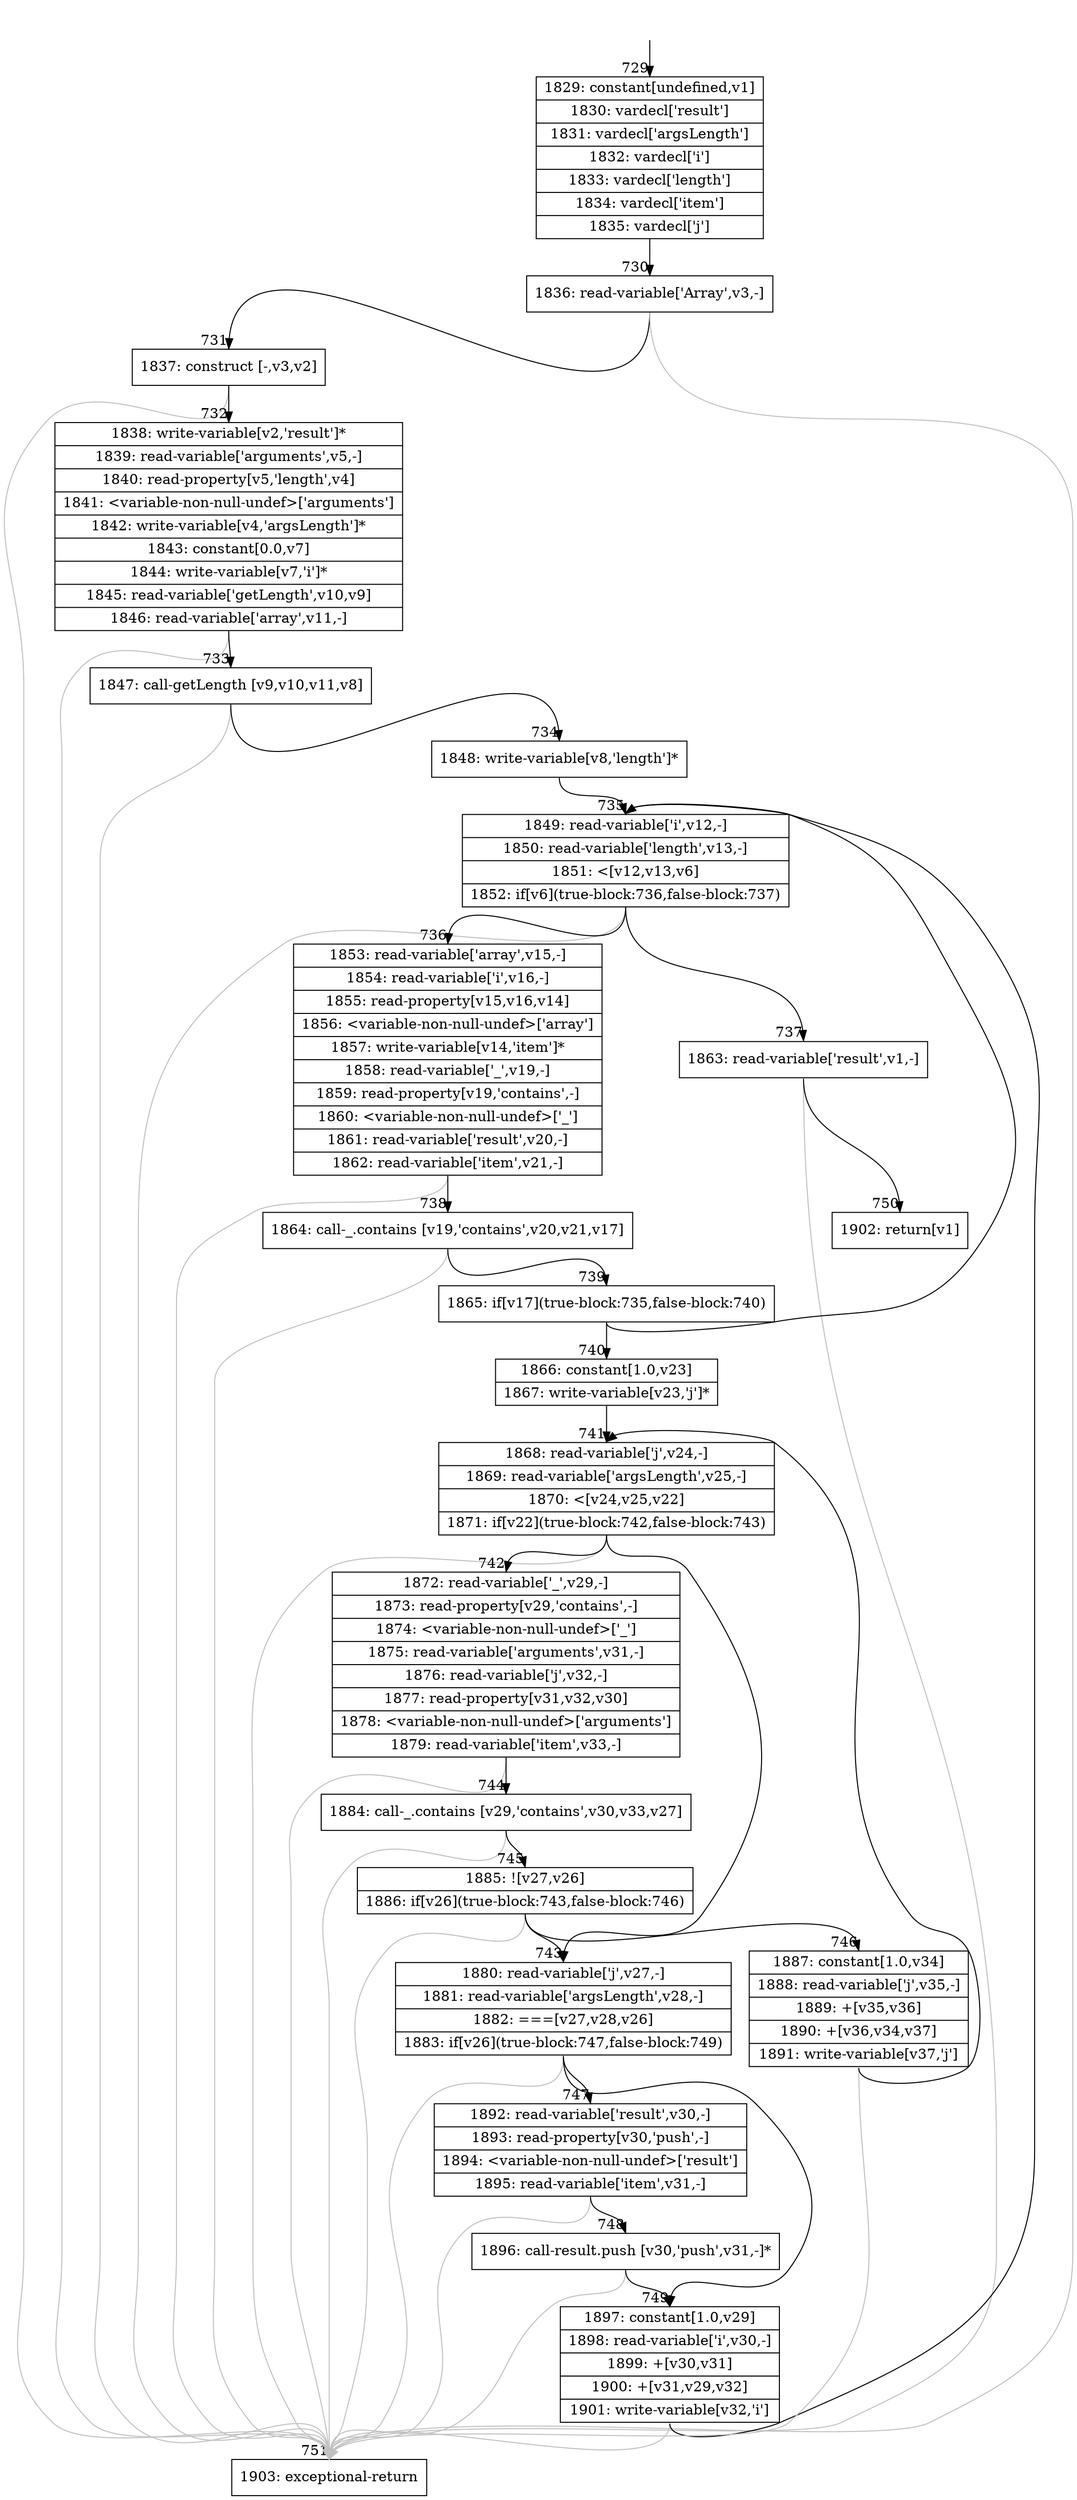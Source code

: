 digraph {
rankdir="TD"
BB_entry64[shape=none,label=""];
BB_entry64 -> BB729 [tailport=s, headport=n, headlabel="    729"]
BB729 [shape=record label="{1829: constant[undefined,v1]|1830: vardecl['result']|1831: vardecl['argsLength']|1832: vardecl['i']|1833: vardecl['length']|1834: vardecl['item']|1835: vardecl['j']}" ] 
BB729 -> BB730 [tailport=s, headport=n, headlabel="      730"]
BB730 [shape=record label="{1836: read-variable['Array',v3,-]}" ] 
BB730 -> BB731 [tailport=s, headport=n, headlabel="      731"]
BB730 -> BB751 [tailport=s, headport=n, color=gray, headlabel="      751"]
BB731 [shape=record label="{1837: construct [-,v3,v2]}" ] 
BB731 -> BB732 [tailport=s, headport=n, headlabel="      732"]
BB731 -> BB751 [tailport=s, headport=n, color=gray]
BB732 [shape=record label="{1838: write-variable[v2,'result']*|1839: read-variable['arguments',v5,-]|1840: read-property[v5,'length',v4]|1841: \<variable-non-null-undef\>['arguments']|1842: write-variable[v4,'argsLength']*|1843: constant[0.0,v7]|1844: write-variable[v7,'i']*|1845: read-variable['getLength',v10,v9]|1846: read-variable['array',v11,-]}" ] 
BB732 -> BB733 [tailport=s, headport=n, headlabel="      733"]
BB732 -> BB751 [tailport=s, headport=n, color=gray]
BB733 [shape=record label="{1847: call-getLength [v9,v10,v11,v8]}" ] 
BB733 -> BB734 [tailport=s, headport=n, headlabel="      734"]
BB733 -> BB751 [tailport=s, headport=n, color=gray]
BB734 [shape=record label="{1848: write-variable[v8,'length']*}" ] 
BB734 -> BB735 [tailport=s, headport=n, headlabel="      735"]
BB735 [shape=record label="{1849: read-variable['i',v12,-]|1850: read-variable['length',v13,-]|1851: \<[v12,v13,v6]|1852: if[v6](true-block:736,false-block:737)}" ] 
BB735 -> BB736 [tailport=s, headport=n, headlabel="      736"]
BB735 -> BB737 [tailport=s, headport=n, headlabel="      737"]
BB735 -> BB751 [tailport=s, headport=n, color=gray]
BB736 [shape=record label="{1853: read-variable['array',v15,-]|1854: read-variable['i',v16,-]|1855: read-property[v15,v16,v14]|1856: \<variable-non-null-undef\>['array']|1857: write-variable[v14,'item']*|1858: read-variable['_',v19,-]|1859: read-property[v19,'contains',-]|1860: \<variable-non-null-undef\>['_']|1861: read-variable['result',v20,-]|1862: read-variable['item',v21,-]}" ] 
BB736 -> BB738 [tailport=s, headport=n, headlabel="      738"]
BB736 -> BB751 [tailport=s, headport=n, color=gray]
BB737 [shape=record label="{1863: read-variable['result',v1,-]}" ] 
BB737 -> BB750 [tailport=s, headport=n, headlabel="      750"]
BB737 -> BB751 [tailport=s, headport=n, color=gray]
BB738 [shape=record label="{1864: call-_.contains [v19,'contains',v20,v21,v17]}" ] 
BB738 -> BB739 [tailport=s, headport=n, headlabel="      739"]
BB738 -> BB751 [tailport=s, headport=n, color=gray]
BB739 [shape=record label="{1865: if[v17](true-block:735,false-block:740)}" ] 
BB739 -> BB735 [tailport=s, headport=n]
BB739 -> BB740 [tailport=s, headport=n, headlabel="      740"]
BB740 [shape=record label="{1866: constant[1.0,v23]|1867: write-variable[v23,'j']*}" ] 
BB740 -> BB741 [tailport=s, headport=n, headlabel="      741"]
BB741 [shape=record label="{1868: read-variable['j',v24,-]|1869: read-variable['argsLength',v25,-]|1870: \<[v24,v25,v22]|1871: if[v22](true-block:742,false-block:743)}" ] 
BB741 -> BB742 [tailport=s, headport=n, headlabel="      742"]
BB741 -> BB743 [tailport=s, headport=n, headlabel="      743"]
BB741 -> BB751 [tailport=s, headport=n, color=gray]
BB742 [shape=record label="{1872: read-variable['_',v29,-]|1873: read-property[v29,'contains',-]|1874: \<variable-non-null-undef\>['_']|1875: read-variable['arguments',v31,-]|1876: read-variable['j',v32,-]|1877: read-property[v31,v32,v30]|1878: \<variable-non-null-undef\>['arguments']|1879: read-variable['item',v33,-]}" ] 
BB742 -> BB744 [tailport=s, headport=n, headlabel="      744"]
BB742 -> BB751 [tailport=s, headport=n, color=gray]
BB743 [shape=record label="{1880: read-variable['j',v27,-]|1881: read-variable['argsLength',v28,-]|1882: ===[v27,v28,v26]|1883: if[v26](true-block:747,false-block:749)}" ] 
BB743 -> BB747 [tailport=s, headport=n, headlabel="      747"]
BB743 -> BB749 [tailport=s, headport=n, headlabel="      749"]
BB743 -> BB751 [tailport=s, headport=n, color=gray]
BB744 [shape=record label="{1884: call-_.contains [v29,'contains',v30,v33,v27]}" ] 
BB744 -> BB745 [tailport=s, headport=n, headlabel="      745"]
BB744 -> BB751 [tailport=s, headport=n, color=gray]
BB745 [shape=record label="{1885: ![v27,v26]|1886: if[v26](true-block:743,false-block:746)}" ] 
BB745 -> BB743 [tailport=s, headport=n]
BB745 -> BB746 [tailport=s, headport=n, headlabel="      746"]
BB745 -> BB751 [tailport=s, headport=n, color=gray]
BB746 [shape=record label="{1887: constant[1.0,v34]|1888: read-variable['j',v35,-]|1889: +[v35,v36]|1890: +[v36,v34,v37]|1891: write-variable[v37,'j']}" ] 
BB746 -> BB741 [tailport=s, headport=n]
BB746 -> BB751 [tailport=s, headport=n, color=gray]
BB747 [shape=record label="{1892: read-variable['result',v30,-]|1893: read-property[v30,'push',-]|1894: \<variable-non-null-undef\>['result']|1895: read-variable['item',v31,-]}" ] 
BB747 -> BB748 [tailport=s, headport=n, headlabel="      748"]
BB747 -> BB751 [tailport=s, headport=n, color=gray]
BB748 [shape=record label="{1896: call-result.push [v30,'push',v31,-]*}" ] 
BB748 -> BB749 [tailport=s, headport=n]
BB748 -> BB751 [tailport=s, headport=n, color=gray]
BB749 [shape=record label="{1897: constant[1.0,v29]|1898: read-variable['i',v30,-]|1899: +[v30,v31]|1900: +[v31,v29,v32]|1901: write-variable[v32,'i']}" ] 
BB749 -> BB735 [tailport=s, headport=n]
BB749 -> BB751 [tailport=s, headport=n, color=gray]
BB750 [shape=record label="{1902: return[v1]}" ] 
BB751 [shape=record label="{1903: exceptional-return}" ] 
//#$~ 568
}

